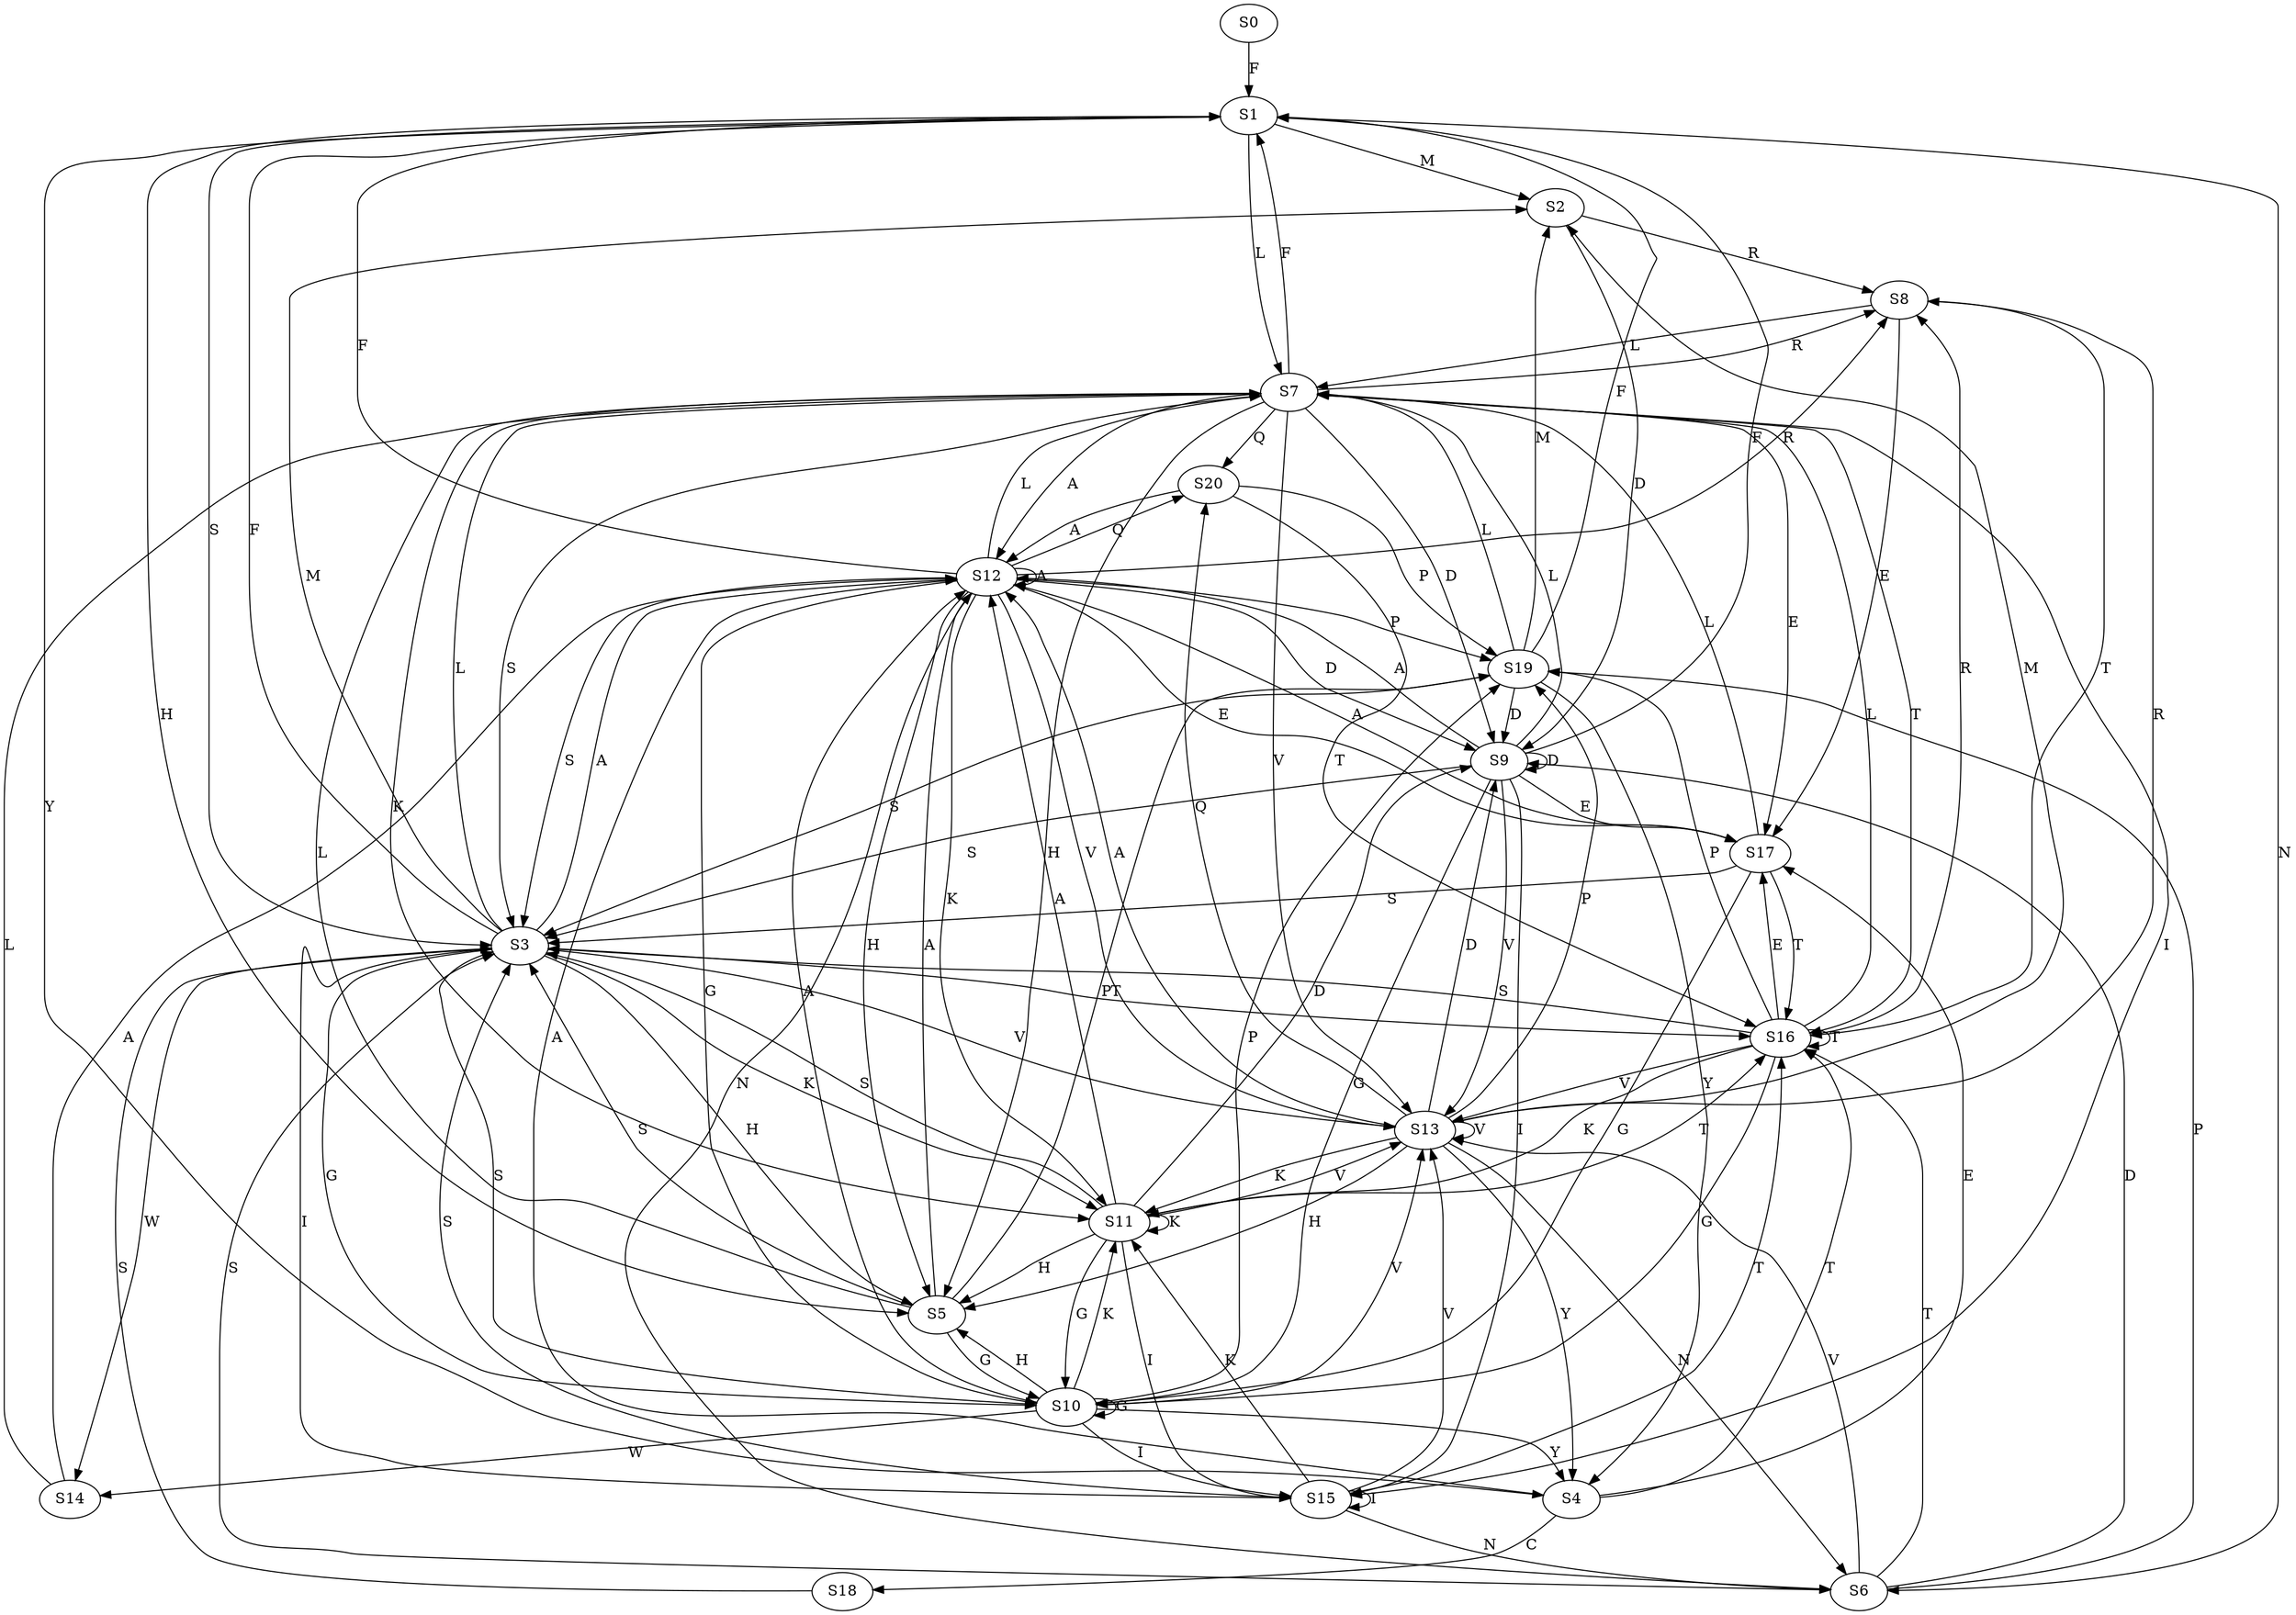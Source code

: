 strict digraph  {
	S0 -> S1 [ label = F ];
	S1 -> S2 [ label = M ];
	S1 -> S3 [ label = S ];
	S1 -> S4 [ label = Y ];
	S1 -> S5 [ label = H ];
	S1 -> S6 [ label = N ];
	S1 -> S7 [ label = L ];
	S2 -> S8 [ label = R ];
	S2 -> S9 [ label = D ];
	S3 -> S7 [ label = L ];
	S3 -> S10 [ label = G ];
	S3 -> S11 [ label = K ];
	S3 -> S12 [ label = A ];
	S3 -> S13 [ label = V ];
	S3 -> S2 [ label = M ];
	S3 -> S14 [ label = W ];
	S3 -> S15 [ label = I ];
	S3 -> S1 [ label = F ];
	S3 -> S5 [ label = H ];
	S3 -> S16 [ label = T ];
	S4 -> S17 [ label = E ];
	S4 -> S16 [ label = T ];
	S4 -> S18 [ label = C ];
	S4 -> S12 [ label = A ];
	S5 -> S12 [ label = A ];
	S5 -> S19 [ label = P ];
	S5 -> S3 [ label = S ];
	S5 -> S10 [ label = G ];
	S5 -> S7 [ label = L ];
	S6 -> S16 [ label = T ];
	S6 -> S19 [ label = P ];
	S6 -> S13 [ label = V ];
	S6 -> S3 [ label = S ];
	S6 -> S9 [ label = D ];
	S7 -> S13 [ label = V ];
	S7 -> S12 [ label = A ];
	S7 -> S1 [ label = F ];
	S7 -> S9 [ label = D ];
	S7 -> S11 [ label = K ];
	S7 -> S5 [ label = H ];
	S7 -> S3 [ label = S ];
	S7 -> S15 [ label = I ];
	S7 -> S16 [ label = T ];
	S7 -> S8 [ label = R ];
	S7 -> S20 [ label = Q ];
	S7 -> S17 [ label = E ];
	S8 -> S17 [ label = E ];
	S8 -> S7 [ label = L ];
	S8 -> S16 [ label = T ];
	S9 -> S12 [ label = A ];
	S9 -> S1 [ label = F ];
	S9 -> S13 [ label = V ];
	S9 -> S9 [ label = D ];
	S9 -> S3 [ label = S ];
	S9 -> S17 [ label = E ];
	S9 -> S7 [ label = L ];
	S9 -> S10 [ label = G ];
	S9 -> S15 [ label = I ];
	S10 -> S14 [ label = W ];
	S10 -> S13 [ label = V ];
	S10 -> S12 [ label = A ];
	S10 -> S4 [ label = Y ];
	S10 -> S5 [ label = H ];
	S10 -> S11 [ label = K ];
	S10 -> S3 [ label = S ];
	S10 -> S15 [ label = I ];
	S10 -> S10 [ label = G ];
	S10 -> S19 [ label = P ];
	S11 -> S9 [ label = D ];
	S11 -> S13 [ label = V ];
	S11 -> S10 [ label = G ];
	S11 -> S16 [ label = T ];
	S11 -> S11 [ label = K ];
	S11 -> S5 [ label = H ];
	S11 -> S15 [ label = I ];
	S11 -> S3 [ label = S ];
	S11 -> S12 [ label = A ];
	S12 -> S19 [ label = P ];
	S12 -> S11 [ label = K ];
	S12 -> S12 [ label = A ];
	S12 -> S10 [ label = G ];
	S12 -> S5 [ label = H ];
	S12 -> S17 [ label = E ];
	S12 -> S3 [ label = S ];
	S12 -> S13 [ label = V ];
	S12 -> S9 [ label = D ];
	S12 -> S6 [ label = N ];
	S12 -> S1 [ label = F ];
	S12 -> S7 [ label = L ];
	S12 -> S20 [ label = Q ];
	S12 -> S8 [ label = R ];
	S13 -> S2 [ label = M ];
	S13 -> S6 [ label = N ];
	S13 -> S11 [ label = K ];
	S13 -> S20 [ label = Q ];
	S13 -> S12 [ label = A ];
	S13 -> S5 [ label = H ];
	S13 -> S8 [ label = R ];
	S13 -> S19 [ label = P ];
	S13 -> S9 [ label = D ];
	S13 -> S13 [ label = V ];
	S13 -> S4 [ label = Y ];
	S14 -> S12 [ label = A ];
	S14 -> S7 [ label = L ];
	S15 -> S6 [ label = N ];
	S15 -> S11 [ label = K ];
	S15 -> S16 [ label = T ];
	S15 -> S15 [ label = I ];
	S15 -> S13 [ label = V ];
	S15 -> S3 [ label = S ];
	S16 -> S11 [ label = K ];
	S16 -> S19 [ label = P ];
	S16 -> S16 [ label = T ];
	S16 -> S7 [ label = L ];
	S16 -> S8 [ label = R ];
	S16 -> S3 [ label = S ];
	S16 -> S10 [ label = G ];
	S16 -> S17 [ label = E ];
	S16 -> S13 [ label = V ];
	S17 -> S10 [ label = G ];
	S17 -> S12 [ label = A ];
	S17 -> S7 [ label = L ];
	S17 -> S16 [ label = T ];
	S17 -> S3 [ label = S ];
	S18 -> S3 [ label = S ];
	S19 -> S3 [ label = S ];
	S19 -> S1 [ label = F ];
	S19 -> S2 [ label = M ];
	S19 -> S9 [ label = D ];
	S19 -> S7 [ label = L ];
	S19 -> S4 [ label = Y ];
	S20 -> S12 [ label = A ];
	S20 -> S16 [ label = T ];
	S20 -> S19 [ label = P ];
}
